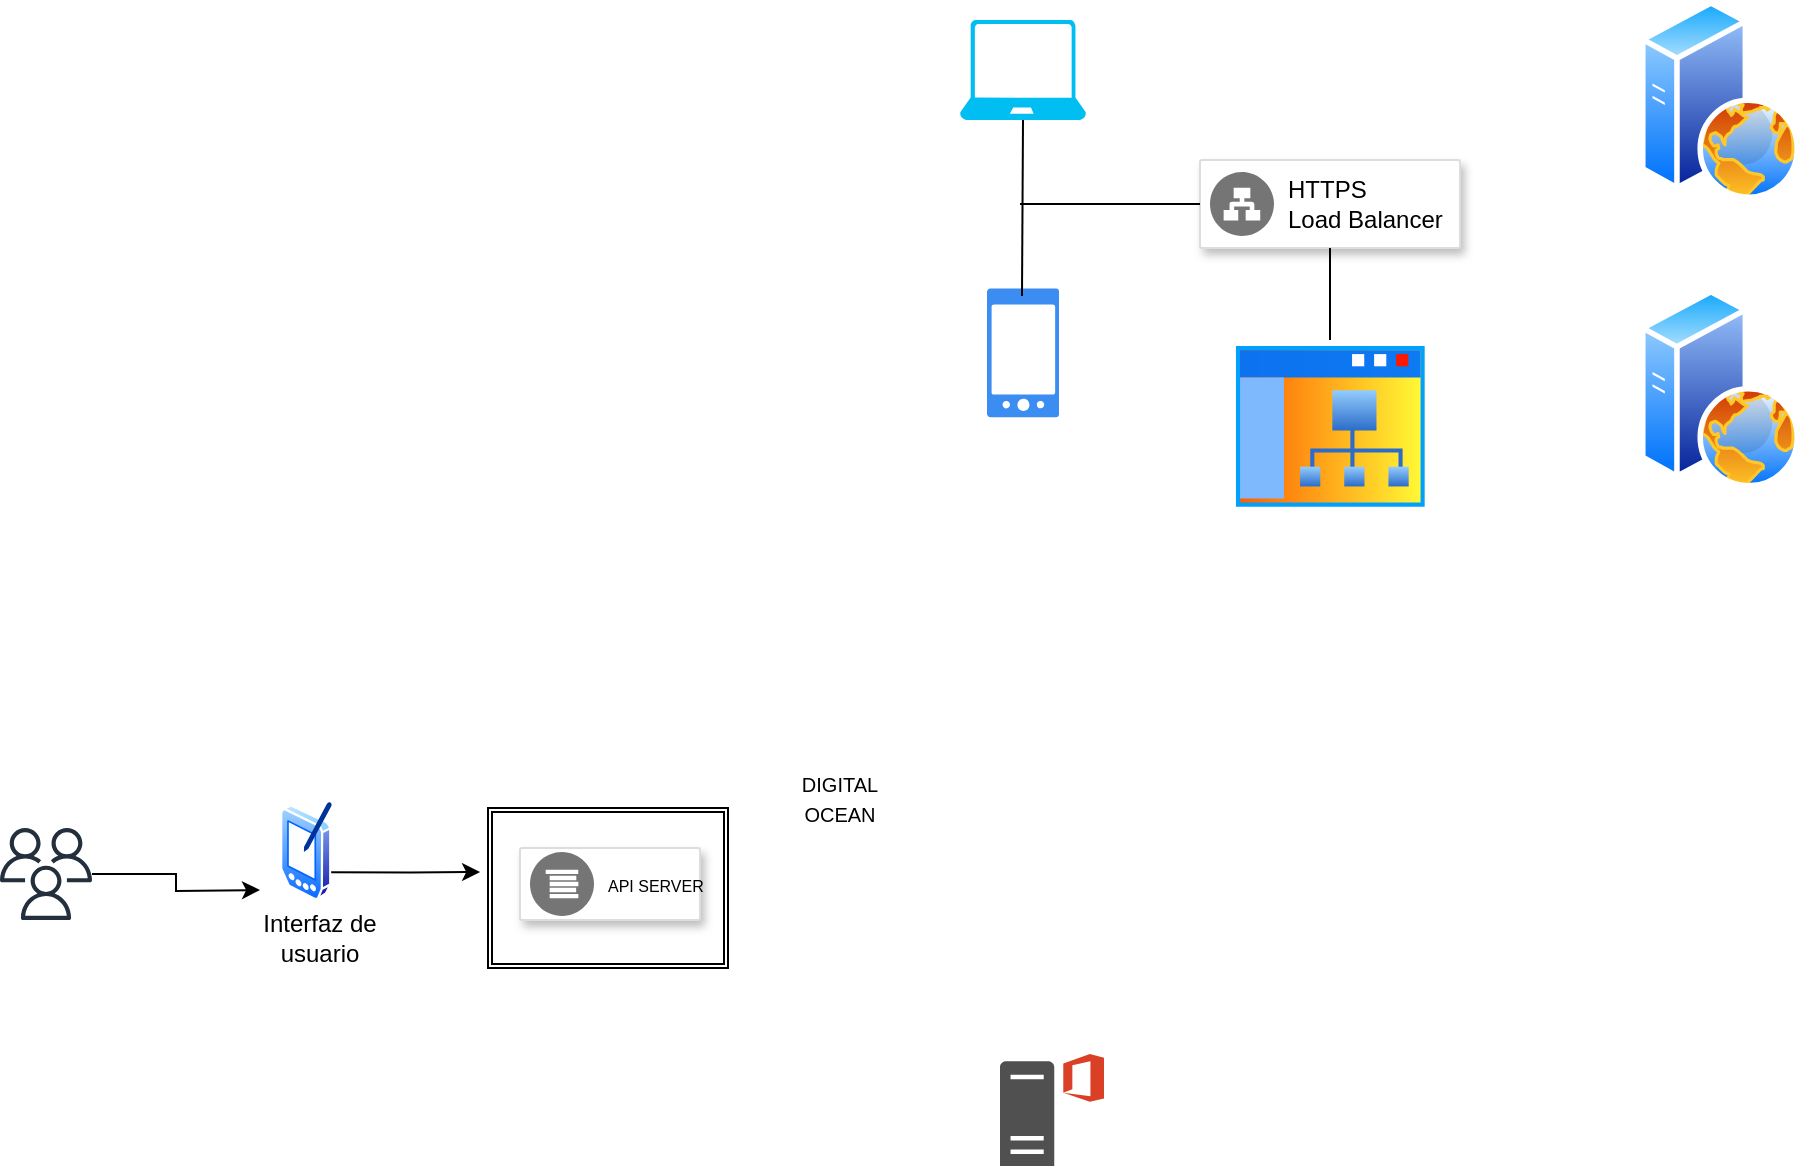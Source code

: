<mxfile version="22.0.6" type="github">
  <diagram name="Página-1" id="PYHdCMtaZ9K6iWC_R7Uq">
    <mxGraphModel dx="1434" dy="792" grid="1" gridSize="10" guides="1" tooltips="1" connect="1" arrows="1" fold="1" page="1" pageScale="1" pageWidth="827" pageHeight="1169" math="0" shadow="0">
      <root>
        <mxCell id="0" />
        <mxCell id="1" parent="0" />
        <mxCell id="VWmujf-tKI-zSH2csgcB-4" value="" style="sketch=0;outlineConnect=0;fontColor=#232F3E;gradientColor=none;fillColor=#232F3D;strokeColor=none;dashed=0;verticalLabelPosition=bottom;verticalAlign=top;align=center;html=1;fontSize=12;fontStyle=0;aspect=fixed;pointerEvents=1;shape=mxgraph.aws4.users;" parent="1" vertex="1">
          <mxGeometry x="20" y="444" width="46" height="46" as="geometry" />
        </mxCell>
        <mxCell id="VWmujf-tKI-zSH2csgcB-7" value="Interfaz de usuario" style="text;html=1;strokeColor=none;fillColor=none;align=center;verticalAlign=middle;whiteSpace=wrap;rounded=0;" parent="1" vertex="1">
          <mxGeometry x="150" y="484" width="60" height="30" as="geometry" />
        </mxCell>
        <mxCell id="VWmujf-tKI-zSH2csgcB-8" value="" style="sketch=0;pointerEvents=1;shadow=0;dashed=0;html=1;strokeColor=none;fillColor=#505050;labelPosition=center;verticalLabelPosition=bottom;verticalAlign=top;outlineConnect=0;align=center;shape=mxgraph.office.servers.office_web_apps_server;" parent="1" vertex="1">
          <mxGeometry x="520" y="557" width="52" height="56" as="geometry" />
        </mxCell>
        <mxCell id="VWmujf-tKI-zSH2csgcB-13" value="&lt;font style=&quot;font-size: 10px;&quot;&gt;DIGITAL OCEAN&lt;/font&gt;" style="text;html=1;strokeColor=none;fillColor=none;align=center;verticalAlign=middle;whiteSpace=wrap;rounded=0;" parent="1" vertex="1">
          <mxGeometry x="410" y="414" width="60" height="30" as="geometry" />
        </mxCell>
        <mxCell id="VWmujf-tKI-zSH2csgcB-16" value="" style="shape=image;html=1;verticalAlign=top;verticalLabelPosition=bottom;labelBackgroundColor=#ffffff;imageAspect=0;aspect=fixed;image=https://cdn2.iconfinder.com/data/icons/css-vol-1/24/digitalocean-128.png;fillColor=#3333FF;" parent="1" vertex="1">
          <mxGeometry x="370" y="394" width="50" height="50" as="geometry" />
        </mxCell>
        <mxCell id="VWmujf-tKI-zSH2csgcB-19" value="" style="image;aspect=fixed;perimeter=ellipsePerimeter;html=1;align=center;shadow=0;dashed=0;spacingTop=3;image=img/lib/active_directory/pda.svg;" vertex="1" parent="1">
          <mxGeometry x="160" y="430" width="27" height="50" as="geometry" />
        </mxCell>
        <mxCell id="gVTh78AQYbCyY5CRqsvb-1" value="" style="sketch=0;html=1;aspect=fixed;strokeColor=none;shadow=0;fillColor=#3B8DF1;verticalAlign=top;labelPosition=center;verticalLabelPosition=bottom;shape=mxgraph.gcp2.phone_android" vertex="1" parent="1">
          <mxGeometry x="513.5" y="174.29" width="36" height="64.29" as="geometry" />
        </mxCell>
        <mxCell id="VWmujf-tKI-zSH2csgcB-20" value="" style="strokeColor=#dddddd;shadow=1;strokeWidth=1;rounded=1;absoluteArcSize=1;arcSize=2;" vertex="1" parent="1">
          <mxGeometry x="280" y="454" width="90" height="36" as="geometry" />
        </mxCell>
        <mxCell id="VWmujf-tKI-zSH2csgcB-21" value="&lt;font style=&quot;font-size: 8px;&quot;&gt;API SERVER&lt;/font&gt;" style="sketch=0;dashed=0;connectable=0;html=1;fillColor=#757575;strokeColor=none;shape=mxgraph.gcp2.logs_api;part=1;labelPosition=right;verticalLabelPosition=middle;align=left;verticalAlign=middle;spacingLeft=5;fontSize=12;" vertex="1" parent="VWmujf-tKI-zSH2csgcB-20">
          <mxGeometry y="0.5" width="32" height="32" relative="1" as="geometry">
            <mxPoint x="5" y="-16" as="offset" />
          </mxGeometry>
        </mxCell>
        <mxCell id="gVTh78AQYbCyY5CRqsvb-2" value="" style="verticalLabelPosition=bottom;html=1;verticalAlign=top;align=center;strokeColor=none;fillColor=#00BEF2;shape=mxgraph.azure.laptop;pointerEvents=1;" vertex="1" parent="1">
          <mxGeometry x="500" y="40" width="63" height="50" as="geometry" />
        </mxCell>
        <mxCell id="VWmujf-tKI-zSH2csgcB-24" value="" style="shape=ext;double=1;rounded=0;whiteSpace=wrap;html=1;fillColor=none;" vertex="1" parent="1">
          <mxGeometry x="264" y="434" width="120" height="80" as="geometry" />
        </mxCell>
        <mxCell id="gVTh78AQYbCyY5CRqsvb-9" value="" style="strokeColor=#dddddd;shadow=1;strokeWidth=1;rounded=1;absoluteArcSize=1;arcSize=2;" vertex="1" parent="1">
          <mxGeometry x="620" y="110" width="130" height="44" as="geometry" />
        </mxCell>
        <mxCell id="gVTh78AQYbCyY5CRqsvb-10" value="HTTPS&#xa;Load Balancer" style="sketch=0;dashed=0;connectable=0;html=1;fillColor=#757575;strokeColor=none;shape=mxgraph.gcp2.network_load_balancer;part=1;labelPosition=right;verticalLabelPosition=middle;align=left;verticalAlign=middle;spacingLeft=5;fontSize=12;" vertex="1" parent="gVTh78AQYbCyY5CRqsvb-9">
          <mxGeometry y="0.5" width="32" height="32" relative="1" as="geometry">
            <mxPoint x="5" y="-16" as="offset" />
          </mxGeometry>
        </mxCell>
        <mxCell id="gVTh78AQYbCyY5CRqsvb-13" value="" style="image;aspect=fixed;perimeter=ellipsePerimeter;html=1;align=center;shadow=0;dashed=0;spacingTop=3;image=img/lib/active_directory/sub_site.svg;" vertex="1" parent="1">
          <mxGeometry x="635" y="200" width="100" height="86" as="geometry" />
        </mxCell>
        <mxCell id="VWmujf-tKI-zSH2csgcB-26" style="edgeStyle=orthogonalEdgeStyle;rounded=0;orthogonalLoop=1;jettySize=auto;html=1;exitX=1;exitY=0.75;exitDx=0;exitDy=0;entryX=-0.033;entryY=0.4;entryDx=0;entryDy=0;entryPerimeter=0;" edge="1" parent="1" source="VWmujf-tKI-zSH2csgcB-19" target="VWmujf-tKI-zSH2csgcB-24">
          <mxGeometry relative="1" as="geometry" />
        </mxCell>
        <mxCell id="gVTh78AQYbCyY5CRqsvb-14" value="" style="endArrow=none;html=1;rounded=0;entryX=0;entryY=0.5;entryDx=0;entryDy=0;" edge="1" parent="1" target="gVTh78AQYbCyY5CRqsvb-9">
          <mxGeometry width="50" height="50" relative="1" as="geometry">
            <mxPoint x="530" y="132" as="sourcePoint" />
            <mxPoint x="660" y="380" as="targetPoint" />
          </mxGeometry>
        </mxCell>
        <mxCell id="VWmujf-tKI-zSH2csgcB-17" style="edgeStyle=orthogonalEdgeStyle;rounded=0;orthogonalLoop=1;jettySize=auto;html=1;entryX=0;entryY=0.75;entryDx=0;entryDy=0;" edge="1" parent="1" source="VWmujf-tKI-zSH2csgcB-4">
          <mxGeometry relative="1" as="geometry">
            <mxPoint x="150" y="475" as="targetPoint" />
          </mxGeometry>
        </mxCell>
        <mxCell id="gVTh78AQYbCyY5CRqsvb-15" value="" style="endArrow=none;html=1;rounded=0;entryX=0.5;entryY=1;entryDx=0;entryDy=0;entryPerimeter=0;exitX=0.486;exitY=0.058;exitDx=0;exitDy=0;exitPerimeter=0;" edge="1" parent="1" source="gVTh78AQYbCyY5CRqsvb-1" target="gVTh78AQYbCyY5CRqsvb-2">
          <mxGeometry width="50" height="50" relative="1" as="geometry">
            <mxPoint x="610" y="430" as="sourcePoint" />
            <mxPoint x="660" y="380" as="targetPoint" />
          </mxGeometry>
        </mxCell>
        <mxCell id="gVTh78AQYbCyY5CRqsvb-16" value="" style="endArrow=none;html=1;rounded=0;" edge="1" parent="1" source="gVTh78AQYbCyY5CRqsvb-13" target="gVTh78AQYbCyY5CRqsvb-9">
          <mxGeometry width="50" height="50" relative="1" as="geometry">
            <mxPoint x="610" y="430" as="sourcePoint" />
            <mxPoint x="660" y="380" as="targetPoint" />
          </mxGeometry>
        </mxCell>
        <mxCell id="gVTh78AQYbCyY5CRqsvb-17" value="" style="image;aspect=fixed;perimeter=ellipsePerimeter;html=1;align=center;shadow=0;dashed=0;spacingTop=3;image=img/lib/active_directory/web_server.svg;" vertex="1" parent="1">
          <mxGeometry x="840" y="30" width="80" height="100" as="geometry" />
        </mxCell>
        <mxCell id="gVTh78AQYbCyY5CRqsvb-18" value="" style="image;aspect=fixed;perimeter=ellipsePerimeter;html=1;align=center;shadow=0;dashed=0;spacingTop=3;image=img/lib/active_directory/web_server.svg;" vertex="1" parent="1">
          <mxGeometry x="840" y="174.29" width="80" height="100" as="geometry" />
        </mxCell>
      </root>
    </mxGraphModel>
  </diagram>
</mxfile>
